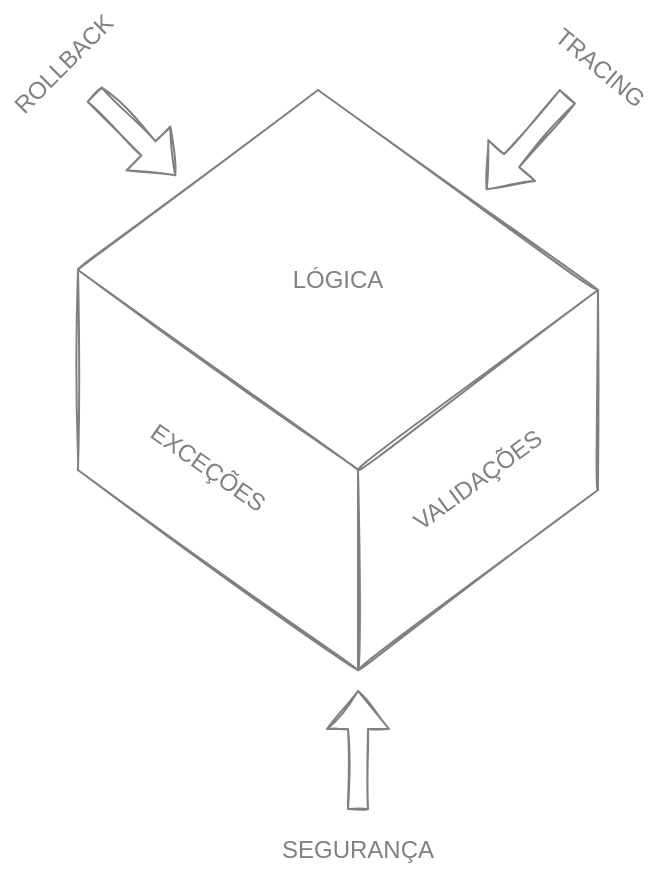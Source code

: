 <mxfile version="22.1.3" type="device" pages="3">
  <diagram id="qrsqGYNkeJF66hUPd0t3" name="Principles">
    <mxGraphModel dx="1050" dy="530" grid="0" gridSize="10" guides="1" tooltips="1" connect="1" arrows="1" fold="1" page="1" pageScale="1" pageWidth="1100" pageHeight="850" math="0" shadow="0">
      <root>
        <mxCell id="0" />
        <mxCell id="1" parent="0" />
        <mxCell id="BbB3MgILvfjEY9lYo88e-6" value="" style="endArrow=none;html=1;rounded=1;sketch=1;curved=1;strokeColor=#808080;fontColor=#808080;" parent="1" edge="1">
          <mxGeometry width="50" height="50" relative="1" as="geometry">
            <mxPoint x="700" y="360" as="sourcePoint" />
            <mxPoint x="560" y="260" as="targetPoint" />
          </mxGeometry>
        </mxCell>
        <mxCell id="BbB3MgILvfjEY9lYo88e-7" value="" style="endArrow=none;html=1;rounded=1;sketch=1;curved=1;strokeColor=#808080;fontColor=#808080;" parent="1" edge="1">
          <mxGeometry width="50" height="50" relative="1" as="geometry">
            <mxPoint x="580" y="450" as="sourcePoint" />
            <mxPoint x="440" y="350" as="targetPoint" />
          </mxGeometry>
        </mxCell>
        <mxCell id="BbB3MgILvfjEY9lYo88e-8" value="" style="endArrow=none;html=1;rounded=1;sketch=1;curved=1;strokeColor=#808080;fontColor=#808080;" parent="1" edge="1">
          <mxGeometry width="50" height="50" relative="1" as="geometry">
            <mxPoint x="580" y="450" as="sourcePoint" />
            <mxPoint x="700" y="360" as="targetPoint" />
          </mxGeometry>
        </mxCell>
        <mxCell id="BbB3MgILvfjEY9lYo88e-9" value="" style="endArrow=none;html=1;rounded=1;sketch=1;curved=1;strokeColor=#808080;fontColor=#808080;" parent="1" edge="1">
          <mxGeometry width="50" height="50" relative="1" as="geometry">
            <mxPoint x="440" y="350" as="sourcePoint" />
            <mxPoint x="560" y="260" as="targetPoint" />
          </mxGeometry>
        </mxCell>
        <mxCell id="BbB3MgILvfjEY9lYo88e-10" value="" style="endArrow=none;html=1;rounded=1;sketch=1;curved=1;strokeColor=#808080;fontColor=#808080;" parent="1" edge="1">
          <mxGeometry width="50" height="50" relative="1" as="geometry">
            <mxPoint x="580" y="550" as="sourcePoint" />
            <mxPoint x="580" y="450" as="targetPoint" />
          </mxGeometry>
        </mxCell>
        <mxCell id="BbB3MgILvfjEY9lYo88e-11" value="" style="endArrow=none;html=1;rounded=1;sketch=1;curved=1;strokeColor=#808080;fontColor=#808080;" parent="1" edge="1">
          <mxGeometry width="50" height="50" relative="1" as="geometry">
            <mxPoint x="580" y="550" as="sourcePoint" />
            <mxPoint x="700" y="460" as="targetPoint" />
          </mxGeometry>
        </mxCell>
        <mxCell id="BbB3MgILvfjEY9lYo88e-12" value="" style="endArrow=none;html=1;rounded=1;sketch=1;curved=1;strokeColor=#808080;fontColor=#808080;" parent="1" edge="1">
          <mxGeometry width="50" height="50" relative="1" as="geometry">
            <mxPoint x="700" y="460" as="sourcePoint" />
            <mxPoint x="700" y="360" as="targetPoint" />
          </mxGeometry>
        </mxCell>
        <mxCell id="BbB3MgILvfjEY9lYo88e-13" value="" style="endArrow=none;html=1;rounded=1;sketch=1;curved=1;strokeColor=#808080;fontColor=#808080;" parent="1" edge="1">
          <mxGeometry width="50" height="50" relative="1" as="geometry">
            <mxPoint x="580" y="550" as="sourcePoint" />
            <mxPoint x="440" y="450" as="targetPoint" />
          </mxGeometry>
        </mxCell>
        <mxCell id="BbB3MgILvfjEY9lYo88e-14" value="" style="endArrow=none;html=1;rounded=1;sketch=1;curved=1;strokeColor=#808080;fontColor=#808080;" parent="1" edge="1">
          <mxGeometry width="50" height="50" relative="1" as="geometry">
            <mxPoint x="440" y="450" as="sourcePoint" />
            <mxPoint x="440" y="350" as="targetPoint" />
          </mxGeometry>
        </mxCell>
        <mxCell id="BbB3MgILvfjEY9lYo88e-15" value="LÓGICA" style="text;html=1;strokeColor=none;fillColor=none;align=center;verticalAlign=middle;whiteSpace=wrap;rounded=0;sketch=1;fontColor=#808080;" parent="1" vertex="1">
          <mxGeometry x="540" y="340" width="60" height="30" as="geometry" />
        </mxCell>
        <mxCell id="BbB3MgILvfjEY9lYo88e-16" value="VALIDAÇÕES" style="text;html=1;strokeColor=none;fillColor=none;align=center;verticalAlign=middle;whiteSpace=wrap;rounded=0;sketch=1;rotation=324;fontColor=#808080;" parent="1" vertex="1">
          <mxGeometry x="610" y="440" width="60" height="30" as="geometry" />
        </mxCell>
        <mxCell id="BbB3MgILvfjEY9lYo88e-17" value="EXCEÇÕES" style="text;html=1;strokeColor=none;fillColor=none;align=center;verticalAlign=middle;whiteSpace=wrap;rounded=0;sketch=1;rotation=35;fontColor=#808080;" parent="1" vertex="1">
          <mxGeometry x="475" y="434" width="60" height="30" as="geometry" />
        </mxCell>
        <mxCell id="BbB3MgILvfjEY9lYo88e-19" value="" style="shape=flexArrow;endArrow=classic;html=1;rounded=1;sketch=1;curved=1;strokeColor=#808080;fontColor=#808080;" parent="1" edge="1">
          <mxGeometry width="50" height="50" relative="1" as="geometry">
            <mxPoint x="685" y="263" as="sourcePoint" />
            <mxPoint x="644" y="310" as="targetPoint" />
          </mxGeometry>
        </mxCell>
        <mxCell id="BbB3MgILvfjEY9lYo88e-20" value="TRACING" style="text;html=1;strokeColor=none;fillColor=none;align=center;verticalAlign=middle;whiteSpace=wrap;rounded=0;sketch=1;rotation=40;fontColor=#808080;" parent="1" vertex="1">
          <mxGeometry x="670.998" y="234.005" width="60" height="30" as="geometry" />
        </mxCell>
        <mxCell id="BbB3MgILvfjEY9lYo88e-21" value="" style="shape=flexArrow;endArrow=classic;html=1;rounded=1;sketch=1;curved=1;strokeColor=#808080;fontColor=#808080;" parent="1" edge="1">
          <mxGeometry width="50" height="50" relative="1" as="geometry">
            <mxPoint x="448" y="262" as="sourcePoint" />
            <mxPoint x="489" y="303" as="targetPoint" />
          </mxGeometry>
        </mxCell>
        <mxCell id="BbB3MgILvfjEY9lYo88e-22" value="ROLLBACK" style="text;html=1;strokeColor=none;fillColor=none;align=center;verticalAlign=middle;whiteSpace=wrap;rounded=0;sketch=1;rotation=-45;fontColor=#808080;" parent="1" vertex="1">
          <mxGeometry x="403" y="232" width="60" height="30" as="geometry" />
        </mxCell>
        <mxCell id="BbB3MgILvfjEY9lYo88e-23" value="" style="shape=flexArrow;endArrow=classic;html=1;rounded=1;sketch=1;curved=1;strokeColor=#808080;fontColor=#808080;" parent="1" edge="1">
          <mxGeometry width="50" height="50" relative="1" as="geometry">
            <mxPoint x="580" y="620" as="sourcePoint" />
            <mxPoint x="580" y="560" as="targetPoint" />
          </mxGeometry>
        </mxCell>
        <mxCell id="BbB3MgILvfjEY9lYo88e-24" value="SEGURANÇA" style="text;html=1;strokeColor=none;fillColor=none;align=center;verticalAlign=middle;whiteSpace=wrap;rounded=0;sketch=1;fontColor=#808080;" parent="1" vertex="1">
          <mxGeometry x="550" y="625" width="60" height="30" as="geometry" />
        </mxCell>
      </root>
    </mxGraphModel>
  </diagram>
  <diagram name="Horizontal" id="mR7UyOg51pEG3Wg1xMaY">
    <mxGraphModel dx="1050" dy="530" grid="0" gridSize="10" guides="1" tooltips="1" connect="1" arrows="1" fold="1" page="1" pageScale="1" pageWidth="1100" pageHeight="850" math="0" shadow="0">
      <root>
        <mxCell id="GSMAuSDNPmR9hoLNnjGz-0" />
        <mxCell id="GSMAuSDNPmR9hoLNnjGz-1" parent="GSMAuSDNPmR9hoLNnjGz-0" />
        <mxCell id="GSMAuSDNPmR9hoLNnjGz-20" value="SERVIÇO A" style="whiteSpace=wrap;html=1;sketch=1;rounded=1;strokeColor=#808080;fontColor=#808080;fillColor=none;" parent="GSMAuSDNPmR9hoLNnjGz-1" vertex="1">
          <mxGeometry x="608" y="272" width="120" height="60" as="geometry" />
        </mxCell>
        <mxCell id="GSMAuSDNPmR9hoLNnjGz-21" value="&lt;span&gt;SERVIÇO B&lt;/span&gt;" style="whiteSpace=wrap;html=1;sketch=1;rounded=1;strokeColor=#808080;fontColor=#808080;fillColor=none;" parent="GSMAuSDNPmR9hoLNnjGz-1" vertex="1">
          <mxGeometry x="608" y="360" width="120" height="60" as="geometry" />
        </mxCell>
        <mxCell id="GSMAuSDNPmR9hoLNnjGz-22" value="&lt;span&gt;SERVICE N&lt;/span&gt;" style="whiteSpace=wrap;html=1;sketch=1;rounded=1;strokeColor=#808080;fontColor=#808080;fillColor=none;" parent="GSMAuSDNPmR9hoLNnjGz-1" vertex="1">
          <mxGeometry x="608" y="446" width="120" height="60" as="geometry" />
        </mxCell>
        <mxCell id="GSMAuSDNPmR9hoLNnjGz-23" value="SERVIÇO DE PROCESSAMENTO A" style="whiteSpace=wrap;html=1;sketch=1;rounded=1;strokeColor=#808080;fontColor=#808080;fillColor=none;" parent="GSMAuSDNPmR9hoLNnjGz-1" vertex="1">
          <mxGeometry x="455" y="272" width="120" height="60" as="geometry" />
        </mxCell>
        <mxCell id="GSMAuSDNPmR9hoLNnjGz-24" value="SERVIÇO DE PROCESSAMENTO B" style="whiteSpace=wrap;html=1;sketch=1;rounded=1;strokeColor=#808080;fontColor=#808080;fillColor=none;" parent="GSMAuSDNPmR9hoLNnjGz-1" vertex="1">
          <mxGeometry x="455" y="360" width="120" height="60" as="geometry" />
        </mxCell>
        <mxCell id="GSMAuSDNPmR9hoLNnjGz-25" value="SERVIÇO DE PROCESSAMENTO N" style="whiteSpace=wrap;html=1;sketch=1;rounded=1;strokeColor=#808080;fontColor=#808080;fillColor=none;" parent="GSMAuSDNPmR9hoLNnjGz-1" vertex="1">
          <mxGeometry x="455" y="446" width="120" height="60" as="geometry" />
        </mxCell>
        <mxCell id="GSMAuSDNPmR9hoLNnjGz-26" value="SERVIÇO DE ORQUESTRAÇÃO N" style="whiteSpace=wrap;html=1;sketch=1;rounded=1;strokeColor=#808080;fontColor=#808080;fillColor=none;" parent="GSMAuSDNPmR9hoLNnjGz-1" vertex="1">
          <mxGeometry x="252" y="360" width="143" height="60" as="geometry" />
        </mxCell>
        <mxCell id="GSMAuSDNPmR9hoLNnjGz-29" value="SHARED MODEL (MODELO COMPARTILHADO)" style="whiteSpace=wrap;html=1;sketch=1;rounded=1;strokeColor=#808080;fontColor=#808080;labelBackgroundColor=none;fillColor=none;" parent="GSMAuSDNPmR9hoLNnjGz-1" vertex="1">
          <mxGeometry x="785" y="360" width="120" height="60" as="geometry" />
        </mxCell>
        <mxCell id="GSMAuSDNPmR9hoLNnjGz-30" value="" style="endArrow=classic;html=1;exitX=1;exitY=0.5;exitDx=0;exitDy=0;sketch=1;curved=1;strokeColor=#808080;fontColor=#808080;" parent="GSMAuSDNPmR9hoLNnjGz-1" source="GSMAuSDNPmR9hoLNnjGz-26" target="GSMAuSDNPmR9hoLNnjGz-29" edge="1">
          <mxGeometry width="50" height="50" relative="1" as="geometry">
            <mxPoint x="333" y="298" as="sourcePoint" />
            <mxPoint x="383" y="248" as="targetPoint" />
          </mxGeometry>
        </mxCell>
        <mxCell id="GSMAuSDNPmR9hoLNnjGz-31" value="" style="endArrow=classic;html=1;entryX=0;entryY=0.5;entryDx=0;entryDy=0;exitX=1;exitY=0.5;exitDx=0;exitDy=0;sketch=1;curved=1;strokeColor=#808080;fontColor=#808080;" parent="GSMAuSDNPmR9hoLNnjGz-1" source="GSMAuSDNPmR9hoLNnjGz-23" target="GSMAuSDNPmR9hoLNnjGz-29" edge="1">
          <mxGeometry width="50" height="50" relative="1" as="geometry">
            <mxPoint x="274" y="309" as="sourcePoint" />
            <mxPoint x="324" y="259" as="targetPoint" />
          </mxGeometry>
        </mxCell>
        <mxCell id="GSMAuSDNPmR9hoLNnjGz-32" value="" style="endArrow=classic;html=1;exitX=1;exitY=0.5;exitDx=0;exitDy=0;entryX=0;entryY=0.5;entryDx=0;entryDy=0;sketch=1;curved=1;strokeColor=#808080;fontColor=#808080;" parent="GSMAuSDNPmR9hoLNnjGz-1" source="GSMAuSDNPmR9hoLNnjGz-20" target="GSMAuSDNPmR9hoLNnjGz-29" edge="1">
          <mxGeometry width="50" height="50" relative="1" as="geometry">
            <mxPoint x="369" y="282" as="sourcePoint" />
            <mxPoint x="419" y="232" as="targetPoint" />
          </mxGeometry>
        </mxCell>
        <mxCell id="GSMAuSDNPmR9hoLNnjGz-33" value="" style="endArrow=classic;html=1;exitX=1;exitY=0.5;exitDx=0;exitDy=0;entryX=0;entryY=0.5;entryDx=0;entryDy=0;sketch=1;curved=1;strokeColor=#808080;fontColor=#808080;" parent="GSMAuSDNPmR9hoLNnjGz-1" source="GSMAuSDNPmR9hoLNnjGz-22" target="GSMAuSDNPmR9hoLNnjGz-29" edge="1">
          <mxGeometry width="50" height="50" relative="1" as="geometry">
            <mxPoint x="801" y="509" as="sourcePoint" />
            <mxPoint x="851" y="459" as="targetPoint" />
          </mxGeometry>
        </mxCell>
        <mxCell id="GSMAuSDNPmR9hoLNnjGz-34" value="" style="endArrow=classic;html=1;exitX=1;exitY=0.5;exitDx=0;exitDy=0;entryX=0;entryY=0.5;entryDx=0;entryDy=0;sketch=1;curved=1;strokeColor=#808080;fontColor=#808080;" parent="GSMAuSDNPmR9hoLNnjGz-1" source="GSMAuSDNPmR9hoLNnjGz-25" target="GSMAuSDNPmR9hoLNnjGz-29" edge="1">
          <mxGeometry width="50" height="50" relative="1" as="geometry">
            <mxPoint x="599" y="581" as="sourcePoint" />
            <mxPoint x="649" y="531" as="targetPoint" />
          </mxGeometry>
        </mxCell>
      </root>
    </mxGraphModel>
  </diagram>
  <diagram name="Vertical" id="dsF2o4K2aO76OBcaVvpv">
    <mxGraphModel dx="1050" dy="530" grid="0" gridSize="10" guides="1" tooltips="1" connect="1" arrows="1" fold="1" page="1" pageScale="1" pageWidth="1100" pageHeight="850" math="0" shadow="0">
      <root>
        <mxCell id="H6bH8910wLnF9-F88ioD-0" />
        <mxCell id="H6bH8910wLnF9-F88ioD-1" parent="H6bH8910wLnF9-F88ioD-0" />
        <mxCell id="H6bH8910wLnF9-F88ioD-2" value="MODELO A" style="whiteSpace=wrap;html=1;strokeColor=#808080;fontColor=#808080;fillColor=none;sketch=1;rounded=1;" parent="H6bH8910wLnF9-F88ioD-1" vertex="1">
          <mxGeometry x="331" y="419" width="120" height="60" as="geometry" />
        </mxCell>
        <mxCell id="H6bH8910wLnF9-F88ioD-3" value="&lt;span&gt;MODELO B&lt;/span&gt;" style="whiteSpace=wrap;html=1;strokeColor=#808080;fontColor=#808080;fillColor=none;sketch=1;rounded=1;" parent="H6bH8910wLnF9-F88ioD-1" vertex="1">
          <mxGeometry x="478" y="419" width="120" height="60" as="geometry" />
        </mxCell>
        <mxCell id="H6bH8910wLnF9-F88ioD-4" value="&lt;span&gt;MODELO C&lt;/span&gt;" style="whiteSpace=wrap;html=1;strokeColor=#808080;fontColor=#808080;fillColor=none;sketch=1;rounded=1;" parent="H6bH8910wLnF9-F88ioD-1" vertex="1">
          <mxGeometry x="625" y="419" width="120" height="60" as="geometry" />
        </mxCell>
        <mxCell id="H6bH8910wLnF9-F88ioD-9" value="SHARED MODEL (MODELO COMPARTILHADO)" style="whiteSpace=wrap;html=1;strokeColor=#808080;fontColor=#808080;labelBackgroundColor=none;fillColor=none;sketch=1;rounded=1;" parent="H6bH8910wLnF9-F88ioD-1" vertex="1">
          <mxGeometry x="478" y="264" width="120" height="60" as="geometry" />
        </mxCell>
        <mxCell id="H6bH8910wLnF9-F88ioD-15" value="" style="endArrow=classic;html=1;strokeColor=#808080;fontColor=#808080;exitX=0.5;exitY=0;exitDx=0;exitDy=0;entryX=0.5;entryY=1;entryDx=0;entryDy=0;sketch=1;curved=1;" parent="H6bH8910wLnF9-F88ioD-1" source="H6bH8910wLnF9-F88ioD-2" target="H6bH8910wLnF9-F88ioD-9" edge="1">
          <mxGeometry width="50" height="50" relative="1" as="geometry">
            <mxPoint x="384" y="383" as="sourcePoint" />
            <mxPoint x="434" y="333" as="targetPoint" />
          </mxGeometry>
        </mxCell>
        <mxCell id="H6bH8910wLnF9-F88ioD-16" value="" style="endArrow=classic;html=1;strokeColor=#808080;fontColor=#808080;exitX=0.5;exitY=0;exitDx=0;exitDy=0;entryX=0.5;entryY=1;entryDx=0;entryDy=0;sketch=1;curved=1;" parent="H6bH8910wLnF9-F88ioD-1" source="H6bH8910wLnF9-F88ioD-3" target="H6bH8910wLnF9-F88ioD-9" edge="1">
          <mxGeometry width="50" height="50" relative="1" as="geometry">
            <mxPoint x="562" y="408" as="sourcePoint" />
            <mxPoint x="612" y="358" as="targetPoint" />
          </mxGeometry>
        </mxCell>
        <mxCell id="H6bH8910wLnF9-F88ioD-17" value="" style="endArrow=classic;html=1;strokeColor=#808080;fontColor=#808080;exitX=0.5;exitY=0;exitDx=0;exitDy=0;entryX=0.5;entryY=1;entryDx=0;entryDy=0;sketch=1;curved=1;" parent="H6bH8910wLnF9-F88ioD-1" source="H6bH8910wLnF9-F88ioD-4" target="H6bH8910wLnF9-F88ioD-9" edge="1">
          <mxGeometry width="50" height="50" relative="1" as="geometry">
            <mxPoint x="692" y="395" as="sourcePoint" />
            <mxPoint x="742" y="345" as="targetPoint" />
          </mxGeometry>
        </mxCell>
        <mxCell id="H6bH8910wLnF9-F88ioD-18" value="MODELO D" style="whiteSpace=wrap;html=1;strokeColor=#808080;fontColor=#808080;fillColor=none;sketch=1;rounded=1;" parent="H6bH8910wLnF9-F88ioD-1" vertex="1">
          <mxGeometry x="331" y="520" width="120" height="60" as="geometry" />
        </mxCell>
        <mxCell id="H6bH8910wLnF9-F88ioD-19" value="&lt;span&gt;MODELO E&lt;/span&gt;" style="whiteSpace=wrap;html=1;strokeColor=#808080;fontColor=#808080;fillColor=none;sketch=1;rounded=1;" parent="H6bH8910wLnF9-F88ioD-1" vertex="1">
          <mxGeometry x="478" y="520" width="120" height="60" as="geometry" />
        </mxCell>
        <mxCell id="H6bH8910wLnF9-F88ioD-20" value="&lt;span&gt;MODELO N&lt;/span&gt;" style="whiteSpace=wrap;html=1;strokeColor=#808080;fontColor=#808080;fillColor=none;sketch=1;rounded=1;" parent="H6bH8910wLnF9-F88ioD-1" vertex="1">
          <mxGeometry x="625" y="520" width="120" height="60" as="geometry" />
        </mxCell>
        <mxCell id="H6bH8910wLnF9-F88ioD-21" value="" style="endArrow=classic;html=1;strokeColor=#808080;fontColor=#808080;exitX=0.5;exitY=0;exitDx=0;exitDy=0;entryX=0.5;entryY=1;entryDx=0;entryDy=0;sketch=1;curved=1;" parent="H6bH8910wLnF9-F88ioD-1" source="H6bH8910wLnF9-F88ioD-18" target="H6bH8910wLnF9-F88ioD-9" edge="1">
          <mxGeometry width="50" height="50" relative="1" as="geometry">
            <mxPoint x="213" y="461" as="sourcePoint" />
            <mxPoint x="263" y="411" as="targetPoint" />
          </mxGeometry>
        </mxCell>
        <mxCell id="H6bH8910wLnF9-F88ioD-22" value="" style="endArrow=classic;html=1;strokeColor=#808080;fontColor=#808080;sketch=1;curved=1;" parent="H6bH8910wLnF9-F88ioD-1" source="H6bH8910wLnF9-F88ioD-19" edge="1">
          <mxGeometry width="50" height="50" relative="1" as="geometry">
            <mxPoint x="401" y="530" as="sourcePoint" />
            <mxPoint x="539" y="323" as="targetPoint" />
          </mxGeometry>
        </mxCell>
        <mxCell id="H6bH8910wLnF9-F88ioD-23" value="" style="endArrow=classic;html=1;strokeColor=#808080;fontColor=#808080;exitX=0.5;exitY=0;exitDx=0;exitDy=0;entryX=0.5;entryY=1;entryDx=0;entryDy=0;sketch=1;curved=1;" parent="H6bH8910wLnF9-F88ioD-1" source="H6bH8910wLnF9-F88ioD-20" target="H6bH8910wLnF9-F88ioD-9" edge="1">
          <mxGeometry width="50" height="50" relative="1" as="geometry">
            <mxPoint x="411" y="540" as="sourcePoint" />
            <mxPoint x="558" y="344" as="targetPoint" />
          </mxGeometry>
        </mxCell>
      </root>
    </mxGraphModel>
  </diagram>
</mxfile>
